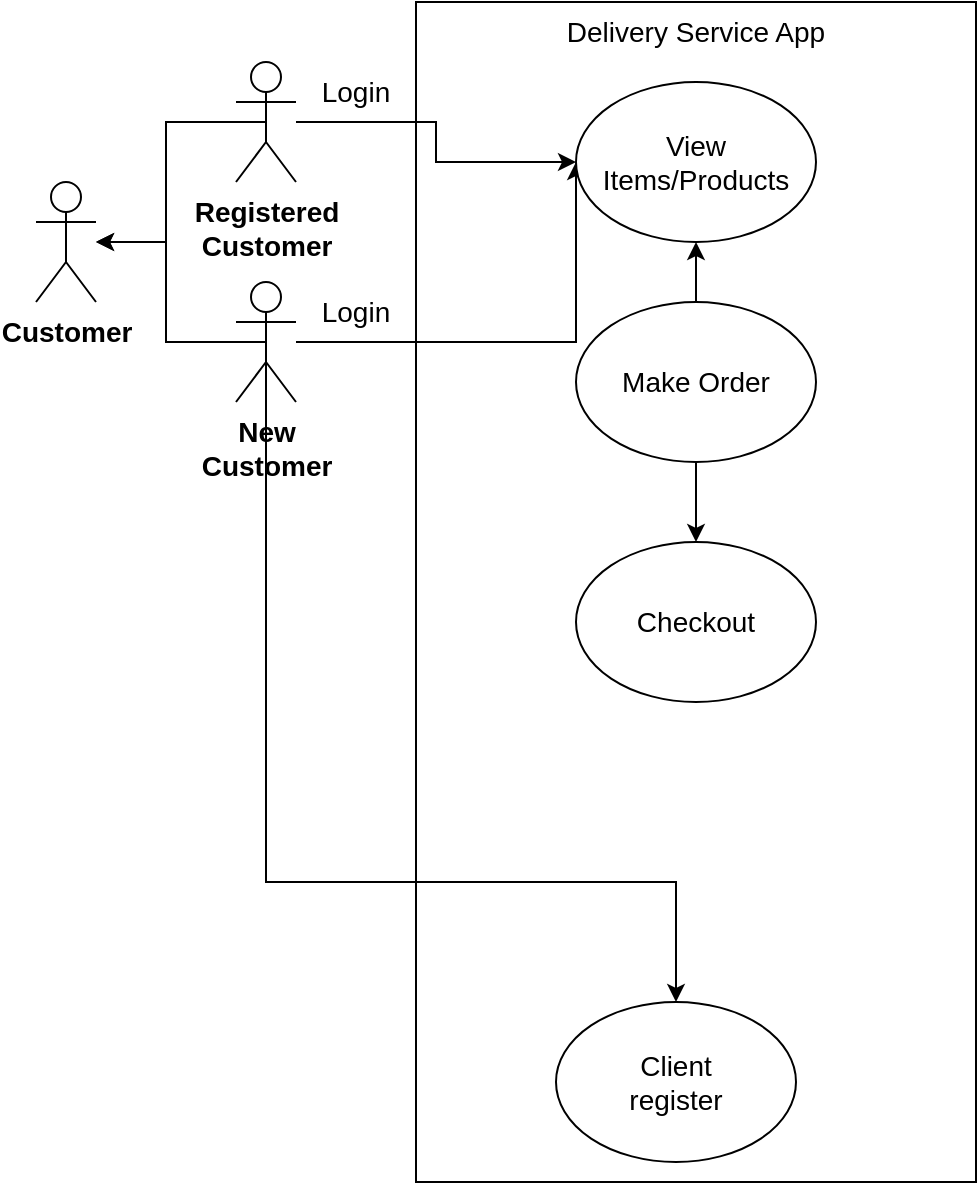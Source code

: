 <mxfile version="19.0.2" type="device"><diagram id="BHkt2Oijs7XFPZMRnatS" name="General Use Case"><mxGraphModel dx="540" dy="878" grid="1" gridSize="10" guides="1" tooltips="1" connect="1" arrows="1" fold="1" page="1" pageScale="1" pageWidth="850" pageHeight="1100" math="0" shadow="0"><root><mxCell id="0"/><mxCell id="1" parent="0"/><mxCell id="FB2nQI7Ekwc5pGLgRLuF-1" value="&lt;b&gt;&lt;font style=&quot;font-size: 14px;&quot;&gt;Customer&lt;/font&gt;&lt;/b&gt;" style="shape=umlActor;verticalLabelPosition=bottom;verticalAlign=top;html=1;outlineConnect=0;gradientColor=none;" vertex="1" parent="1"><mxGeometry x="20" y="250" width="30" height="60" as="geometry"/></mxCell><mxCell id="I7dU_5mQWkvQCUIBRymy-8" value="" style="edgeStyle=orthogonalEdgeStyle;rounded=0;orthogonalLoop=1;jettySize=auto;html=1;fontSize=14;exitX=0.5;exitY=0.5;exitDx=0;exitDy=0;exitPerimeter=0;" edge="1" parent="1" source="I7dU_5mQWkvQCUIBRymy-3" target="FB2nQI7Ekwc5pGLgRLuF-1"><mxGeometry relative="1" as="geometry"/></mxCell><mxCell id="I7dU_5mQWkvQCUIBRymy-20" style="edgeStyle=orthogonalEdgeStyle;rounded=0;orthogonalLoop=1;jettySize=auto;html=1;fontSize=14;" edge="1" parent="1" source="I7dU_5mQWkvQCUIBRymy-3" target="I7dU_5mQWkvQCUIBRymy-13"><mxGeometry relative="1" as="geometry"/></mxCell><mxCell id="I7dU_5mQWkvQCUIBRymy-3" value="&lt;b&gt;&lt;font style=&quot;font-size: 14px;&quot;&gt;Registered&lt;br&gt;Customer&lt;/font&gt;&lt;/b&gt;" style="shape=umlActor;verticalLabelPosition=bottom;verticalAlign=top;html=1;outlineConnect=0;gradientColor=none;" vertex="1" parent="1"><mxGeometry x="120" y="190" width="30" height="60" as="geometry"/></mxCell><mxCell id="I7dU_5mQWkvQCUIBRymy-10" style="edgeStyle=orthogonalEdgeStyle;rounded=0;orthogonalLoop=1;jettySize=auto;html=1;exitX=0.5;exitY=0.5;exitDx=0;exitDy=0;exitPerimeter=0;fontSize=14;" edge="1" parent="1" source="I7dU_5mQWkvQCUIBRymy-4" target="FB2nQI7Ekwc5pGLgRLuF-1"><mxGeometry relative="1" as="geometry"/></mxCell><mxCell id="I7dU_5mQWkvQCUIBRymy-15" style="edgeStyle=orthogonalEdgeStyle;rounded=0;orthogonalLoop=1;jettySize=auto;html=1;exitX=0.5;exitY=0.5;exitDx=0;exitDy=0;exitPerimeter=0;fontSize=14;" edge="1" parent="1" source="I7dU_5mQWkvQCUIBRymy-4" target="I7dU_5mQWkvQCUIBRymy-14"><mxGeometry relative="1" as="geometry"><Array as="points"><mxPoint x="135" y="600"/></Array></mxGeometry></mxCell><mxCell id="I7dU_5mQWkvQCUIBRymy-21" style="edgeStyle=orthogonalEdgeStyle;rounded=0;orthogonalLoop=1;jettySize=auto;html=1;fontSize=14;" edge="1" parent="1" source="I7dU_5mQWkvQCUIBRymy-4"><mxGeometry relative="1" as="geometry"><mxPoint x="290" y="240" as="targetPoint"/><Array as="points"><mxPoint x="290" y="330"/></Array></mxGeometry></mxCell><mxCell id="I7dU_5mQWkvQCUIBRymy-4" value="&lt;b&gt;&lt;font style=&quot;font-size: 14px;&quot;&gt;New&lt;br&gt;Customer&lt;/font&gt;&lt;/b&gt;" style="shape=umlActor;verticalLabelPosition=bottom;verticalAlign=top;html=1;outlineConnect=0;gradientColor=none;" vertex="1" parent="1"><mxGeometry x="120" y="300" width="30" height="60" as="geometry"/></mxCell><mxCell id="I7dU_5mQWkvQCUIBRymy-11" value="" style="rounded=0;whiteSpace=wrap;html=1;fontSize=14;fillColor=none;" vertex="1" parent="1"><mxGeometry x="210" y="160" width="280" height="590" as="geometry"/></mxCell><mxCell id="I7dU_5mQWkvQCUIBRymy-12" value="Delivery Service App" style="text;html=1;strokeColor=none;fillColor=none;align=center;verticalAlign=middle;whiteSpace=wrap;rounded=0;fontSize=14;" vertex="1" parent="1"><mxGeometry x="210" y="160" width="280" height="30" as="geometry"/></mxCell><mxCell id="I7dU_5mQWkvQCUIBRymy-13" value="View&lt;br&gt;Items/Products" style="ellipse;whiteSpace=wrap;html=1;fontSize=14;gradientColor=none;" vertex="1" parent="1"><mxGeometry x="290" y="200" width="120" height="80" as="geometry"/></mxCell><mxCell id="I7dU_5mQWkvQCUIBRymy-14" value="Client&lt;br&gt;register" style="ellipse;whiteSpace=wrap;html=1;fontSize=14;gradientColor=none;" vertex="1" parent="1"><mxGeometry x="280" y="660" width="120" height="80" as="geometry"/></mxCell><mxCell id="I7dU_5mQWkvQCUIBRymy-18" value="" style="edgeStyle=orthogonalEdgeStyle;rounded=0;orthogonalLoop=1;jettySize=auto;html=1;fontSize=14;" edge="1" parent="1" source="I7dU_5mQWkvQCUIBRymy-17" target="I7dU_5mQWkvQCUIBRymy-13"><mxGeometry relative="1" as="geometry"/></mxCell><mxCell id="I7dU_5mQWkvQCUIBRymy-23" style="edgeStyle=orthogonalEdgeStyle;rounded=0;orthogonalLoop=1;jettySize=auto;html=1;entryX=0.5;entryY=0;entryDx=0;entryDy=0;fontSize=14;" edge="1" parent="1" source="I7dU_5mQWkvQCUIBRymy-17" target="I7dU_5mQWkvQCUIBRymy-22"><mxGeometry relative="1" as="geometry"/></mxCell><mxCell id="I7dU_5mQWkvQCUIBRymy-17" value="Make Order" style="ellipse;whiteSpace=wrap;html=1;fontSize=14;gradientColor=none;" vertex="1" parent="1"><mxGeometry x="290" y="310" width="120" height="80" as="geometry"/></mxCell><mxCell id="I7dU_5mQWkvQCUIBRymy-22" value="Checkout" style="ellipse;whiteSpace=wrap;html=1;fontSize=14;gradientColor=none;" vertex="1" parent="1"><mxGeometry x="290" y="430" width="120" height="80" as="geometry"/></mxCell><mxCell id="I7dU_5mQWkvQCUIBRymy-24" value="Login" style="text;html=1;strokeColor=none;fillColor=none;align=center;verticalAlign=middle;whiteSpace=wrap;rounded=0;fontSize=14;" vertex="1" parent="1"><mxGeometry x="150" y="190" width="60" height="30" as="geometry"/></mxCell><mxCell id="I7dU_5mQWkvQCUIBRymy-25" value="Login" style="text;html=1;strokeColor=none;fillColor=none;align=center;verticalAlign=middle;whiteSpace=wrap;rounded=0;fontSize=14;" vertex="1" parent="1"><mxGeometry x="150" y="300" width="60" height="30" as="geometry"/></mxCell></root></mxGraphModel></diagram></mxfile>